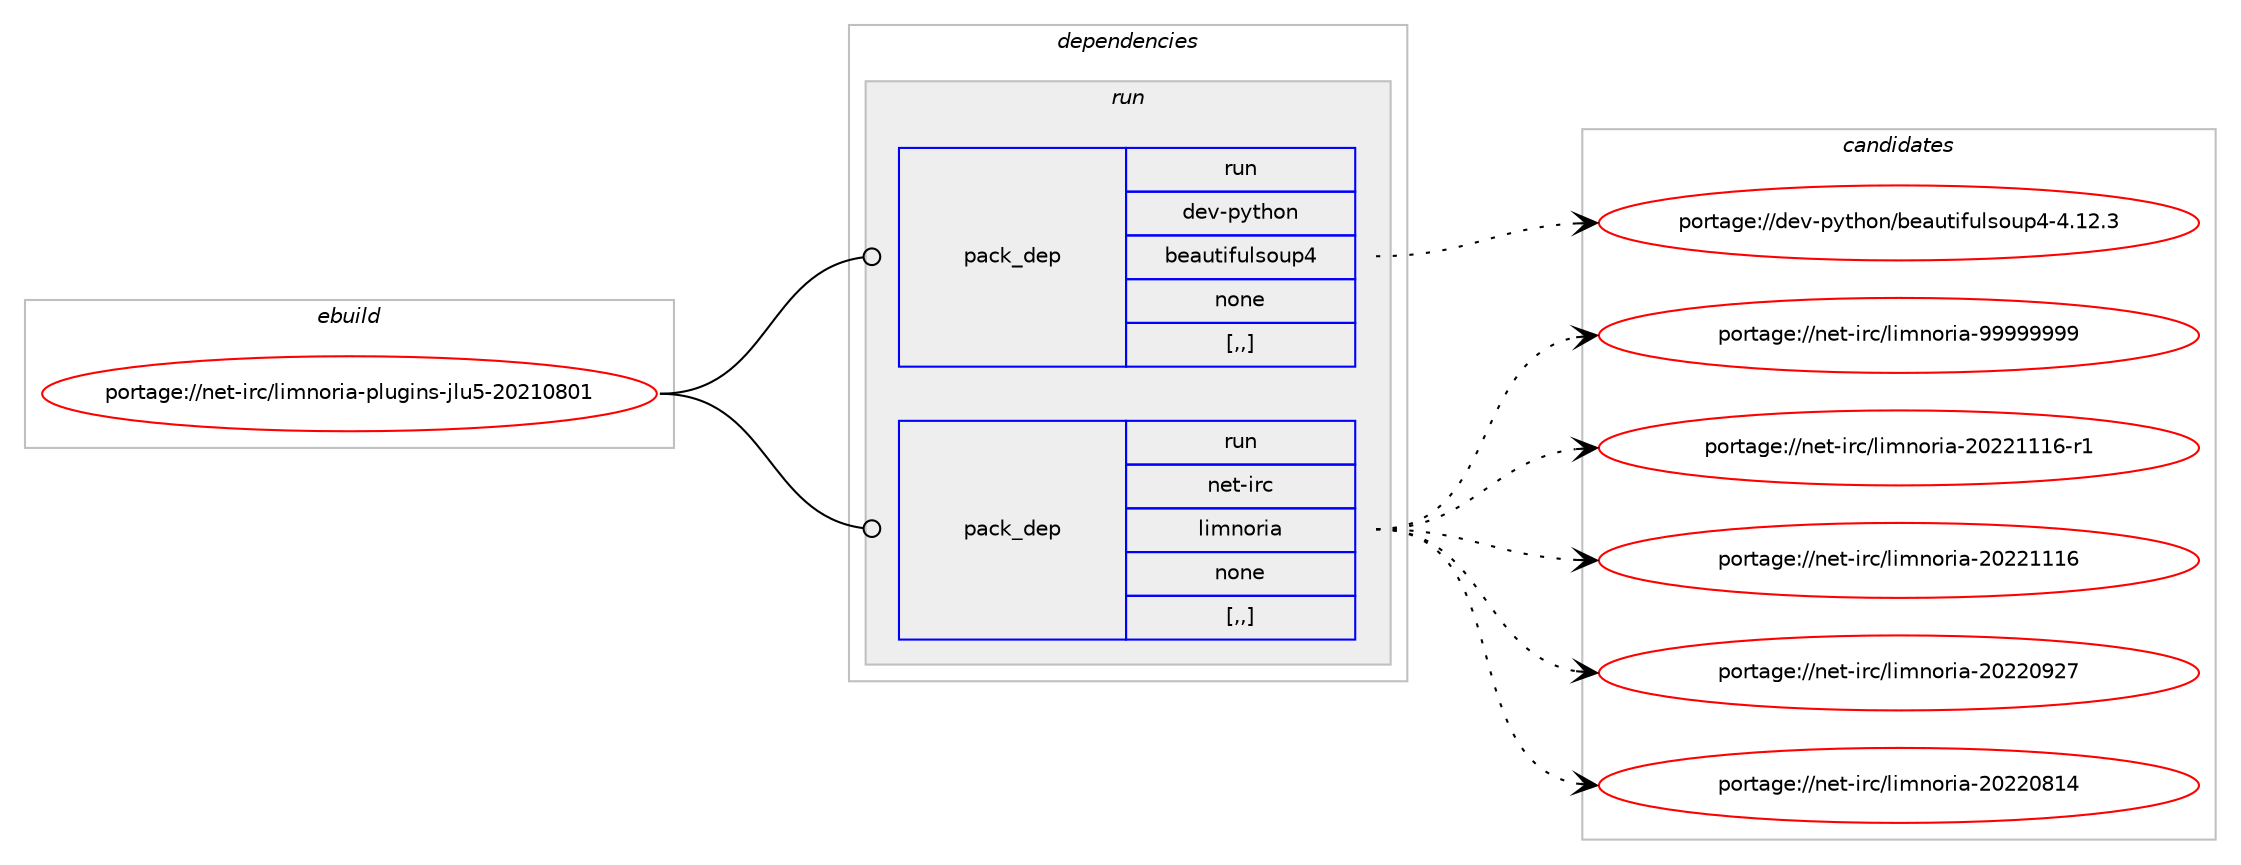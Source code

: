 digraph prolog {

# *************
# Graph options
# *************

newrank=true;
concentrate=true;
compound=true;
graph [rankdir=LR,fontname=Helvetica,fontsize=10,ranksep=1.5];#, ranksep=2.5, nodesep=0.2];
edge  [arrowhead=vee];
node  [fontname=Helvetica,fontsize=10];

# **********
# The ebuild
# **********

subgraph cluster_leftcol {
color=gray;
label=<<i>ebuild</i>>;
id [label="portage://net-irc/limnoria-plugins-jlu5-20210801", color=red, width=4, href="../net-irc/limnoria-plugins-jlu5-20210801.svg"];
}

# ****************
# The dependencies
# ****************

subgraph cluster_midcol {
color=gray;
label=<<i>dependencies</i>>;
subgraph cluster_compile {
fillcolor="#eeeeee";
style=filled;
label=<<i>compile</i>>;
}
subgraph cluster_compileandrun {
fillcolor="#eeeeee";
style=filled;
label=<<i>compile and run</i>>;
}
subgraph cluster_run {
fillcolor="#eeeeee";
style=filled;
label=<<i>run</i>>;
subgraph pack260863 {
dependency356062 [label=<<TABLE BORDER="0" CELLBORDER="1" CELLSPACING="0" CELLPADDING="4" WIDTH="220"><TR><TD ROWSPAN="6" CELLPADDING="30">pack_dep</TD></TR><TR><TD WIDTH="110">run</TD></TR><TR><TD>dev-python</TD></TR><TR><TD>beautifulsoup4</TD></TR><TR><TD>none</TD></TR><TR><TD>[,,]</TD></TR></TABLE>>, shape=none, color=blue];
}
id:e -> dependency356062:w [weight=20,style="solid",arrowhead="odot"];
subgraph pack260864 {
dependency356063 [label=<<TABLE BORDER="0" CELLBORDER="1" CELLSPACING="0" CELLPADDING="4" WIDTH="220"><TR><TD ROWSPAN="6" CELLPADDING="30">pack_dep</TD></TR><TR><TD WIDTH="110">run</TD></TR><TR><TD>net-irc</TD></TR><TR><TD>limnoria</TD></TR><TR><TD>none</TD></TR><TR><TD>[,,]</TD></TR></TABLE>>, shape=none, color=blue];
}
id:e -> dependency356063:w [weight=20,style="solid",arrowhead="odot"];
}
}

# **************
# The candidates
# **************

subgraph cluster_choices {
rank=same;
color=gray;
label=<<i>candidates</i>>;

subgraph choice260863 {
color=black;
nodesep=1;
choice100101118451121211161041111104798101971171161051021171081151111171125245524649504651 [label="portage://dev-python/beautifulsoup4-4.12.3", color=red, width=4,href="../dev-python/beautifulsoup4-4.12.3.svg"];
dependency356062:e -> choice100101118451121211161041111104798101971171161051021171081151111171125245524649504651:w [style=dotted,weight="100"];
}
subgraph choice260864 {
color=black;
nodesep=1;
choice11010111645105114994710810510911011111410597455757575757575757 [label="portage://net-irc/limnoria-99999999", color=red, width=4,href="../net-irc/limnoria-99999999.svg"];
choice110101116451051149947108105109110111114105974550485050494949544511449 [label="portage://net-irc/limnoria-20221116-r1", color=red, width=4,href="../net-irc/limnoria-20221116-r1.svg"];
choice11010111645105114994710810510911011111410597455048505049494954 [label="portage://net-irc/limnoria-20221116", color=red, width=4,href="../net-irc/limnoria-20221116.svg"];
choice11010111645105114994710810510911011111410597455048505048575055 [label="portage://net-irc/limnoria-20220927", color=red, width=4,href="../net-irc/limnoria-20220927.svg"];
choice11010111645105114994710810510911011111410597455048505048564952 [label="portage://net-irc/limnoria-20220814", color=red, width=4,href="../net-irc/limnoria-20220814.svg"];
dependency356063:e -> choice11010111645105114994710810510911011111410597455757575757575757:w [style=dotted,weight="100"];
dependency356063:e -> choice110101116451051149947108105109110111114105974550485050494949544511449:w [style=dotted,weight="100"];
dependency356063:e -> choice11010111645105114994710810510911011111410597455048505049494954:w [style=dotted,weight="100"];
dependency356063:e -> choice11010111645105114994710810510911011111410597455048505048575055:w [style=dotted,weight="100"];
dependency356063:e -> choice11010111645105114994710810510911011111410597455048505048564952:w [style=dotted,weight="100"];
}
}

}
